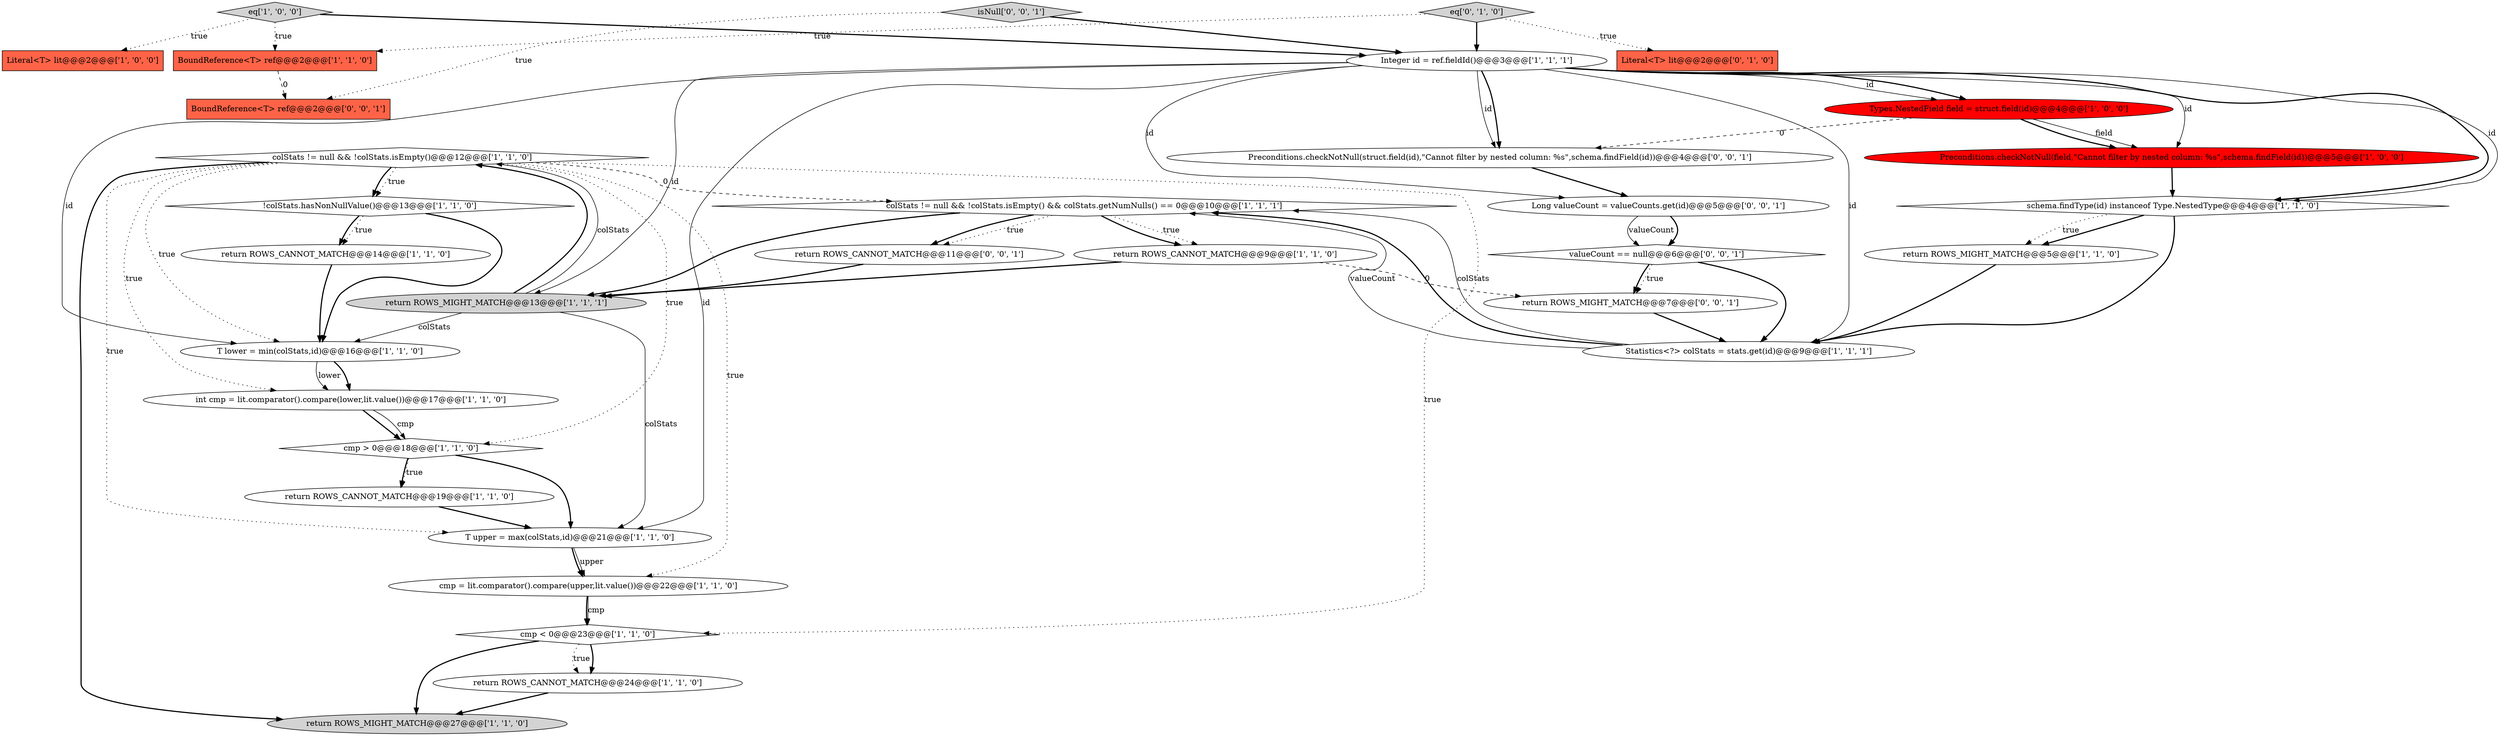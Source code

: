 digraph {
3 [style = filled, label = "int cmp = lit.comparator().compare(lower,lit.value())@@@17@@@['1', '1', '0']", fillcolor = white, shape = ellipse image = "AAA0AAABBB1BBB"];
7 [style = filled, label = "T upper = max(colStats,id)@@@21@@@['1', '1', '0']", fillcolor = white, shape = ellipse image = "AAA0AAABBB1BBB"];
23 [style = filled, label = "colStats != null && !colStats.isEmpty()@@@12@@@['1', '1', '0']", fillcolor = white, shape = diamond image = "AAA0AAABBB1BBB"];
25 [style = filled, label = "Literal<T> lit@@@2@@@['0', '1', '0']", fillcolor = tomato, shape = box image = "AAA0AAABBB2BBB"];
31 [style = filled, label = "valueCount == null@@@6@@@['0', '0', '1']", fillcolor = white, shape = diamond image = "AAA0AAABBB3BBB"];
2 [style = filled, label = "T lower = min(colStats,id)@@@16@@@['1', '1', '0']", fillcolor = white, shape = ellipse image = "AAA0AAABBB1BBB"];
28 [style = filled, label = "Preconditions.checkNotNull(struct.field(id),\"Cannot filter by nested column: %s\",schema.findField(id))@@@4@@@['0', '0', '1']", fillcolor = white, shape = ellipse image = "AAA0AAABBB3BBB"];
4 [style = filled, label = "Preconditions.checkNotNull(field,\"Cannot filter by nested column: %s\",schema.findField(id))@@@5@@@['1', '0', '0']", fillcolor = red, shape = ellipse image = "AAA1AAABBB1BBB"];
8 [style = filled, label = "cmp > 0@@@18@@@['1', '1', '0']", fillcolor = white, shape = diamond image = "AAA0AAABBB1BBB"];
26 [style = filled, label = "isNull['0', '0', '1']", fillcolor = lightgray, shape = diamond image = "AAA0AAABBB3BBB"];
27 [style = filled, label = "return ROWS_CANNOT_MATCH@@@11@@@['0', '0', '1']", fillcolor = white, shape = ellipse image = "AAA0AAABBB3BBB"];
10 [style = filled, label = "!colStats.hasNonNullValue()@@@13@@@['1', '1', '0']", fillcolor = white, shape = diamond image = "AAA0AAABBB1BBB"];
14 [style = filled, label = "colStats != null && !colStats.isEmpty() && colStats.getNumNulls() == 0@@@10@@@['1', '1', '1']", fillcolor = white, shape = diamond image = "AAA0AAABBB1BBB"];
13 [style = filled, label = "Statistics<?> colStats = stats.get(id)@@@9@@@['1', '1', '1']", fillcolor = white, shape = ellipse image = "AAA0AAABBB1BBB"];
21 [style = filled, label = "Types.NestedField field = struct.field(id)@@@4@@@['1', '0', '0']", fillcolor = red, shape = ellipse image = "AAA1AAABBB1BBB"];
19 [style = filled, label = "cmp = lit.comparator().compare(upper,lit.value())@@@22@@@['1', '1', '0']", fillcolor = white, shape = ellipse image = "AAA0AAABBB1BBB"];
20 [style = filled, label = "schema.findType(id) instanceof Type.NestedType@@@4@@@['1', '1', '0']", fillcolor = white, shape = diamond image = "AAA0AAABBB1BBB"];
1 [style = filled, label = "return ROWS_MIGHT_MATCH@@@13@@@['1', '1', '1']", fillcolor = lightgray, shape = ellipse image = "AAA0AAABBB1BBB"];
6 [style = filled, label = "eq['1', '0', '0']", fillcolor = lightgray, shape = diamond image = "AAA0AAABBB1BBB"];
24 [style = filled, label = "eq['0', '1', '0']", fillcolor = lightgray, shape = diamond image = "AAA0AAABBB2BBB"];
29 [style = filled, label = "BoundReference<T> ref@@@2@@@['0', '0', '1']", fillcolor = tomato, shape = box image = "AAA0AAABBB3BBB"];
22 [style = filled, label = "Integer id = ref.fieldId()@@@3@@@['1', '1', '1']", fillcolor = white, shape = ellipse image = "AAA0AAABBB1BBB"];
9 [style = filled, label = "return ROWS_MIGHT_MATCH@@@27@@@['1', '1', '0']", fillcolor = lightgray, shape = ellipse image = "AAA0AAABBB1BBB"];
16 [style = filled, label = "cmp < 0@@@23@@@['1', '1', '0']", fillcolor = white, shape = diamond image = "AAA0AAABBB1BBB"];
32 [style = filled, label = "return ROWS_MIGHT_MATCH@@@7@@@['0', '0', '1']", fillcolor = white, shape = ellipse image = "AAA0AAABBB3BBB"];
17 [style = filled, label = "BoundReference<T> ref@@@2@@@['1', '1', '0']", fillcolor = tomato, shape = box image = "AAA0AAABBB1BBB"];
12 [style = filled, label = "return ROWS_CANNOT_MATCH@@@9@@@['1', '1', '0']", fillcolor = white, shape = ellipse image = "AAA0AAABBB1BBB"];
0 [style = filled, label = "return ROWS_MIGHT_MATCH@@@5@@@['1', '1', '0']", fillcolor = white, shape = ellipse image = "AAA0AAABBB1BBB"];
5 [style = filled, label = "return ROWS_CANNOT_MATCH@@@19@@@['1', '1', '0']", fillcolor = white, shape = ellipse image = "AAA0AAABBB1BBB"];
18 [style = filled, label = "return ROWS_CANNOT_MATCH@@@24@@@['1', '1', '0']", fillcolor = white, shape = ellipse image = "AAA0AAABBB1BBB"];
30 [style = filled, label = "Long valueCount = valueCounts.get(id)@@@5@@@['0', '0', '1']", fillcolor = white, shape = ellipse image = "AAA0AAABBB3BBB"];
15 [style = filled, label = "return ROWS_CANNOT_MATCH@@@14@@@['1', '1', '0']", fillcolor = white, shape = ellipse image = "AAA0AAABBB1BBB"];
11 [style = filled, label = "Literal<T> lit@@@2@@@['1', '0', '0']", fillcolor = tomato, shape = box image = "AAA0AAABBB1BBB"];
22->4 [style = solid, label="id"];
23->16 [style = dotted, label="true"];
15->2 [style = bold, label=""];
16->9 [style = bold, label=""];
16->18 [style = bold, label=""];
20->13 [style = bold, label=""];
27->1 [style = bold, label=""];
10->15 [style = bold, label=""];
0->13 [style = bold, label=""];
14->12 [style = dotted, label="true"];
28->30 [style = bold, label=""];
23->8 [style = dotted, label="true"];
24->25 [style = dotted, label="true"];
6->22 [style = bold, label=""];
16->18 [style = dotted, label="true"];
21->28 [style = dashed, label="0"];
22->28 [style = solid, label="id"];
31->32 [style = bold, label=""];
13->14 [style = solid, label="colStats"];
2->3 [style = bold, label=""];
31->13 [style = bold, label=""];
20->0 [style = bold, label=""];
22->13 [style = solid, label="id"];
13->14 [style = solid, label="valueCount"];
20->0 [style = dotted, label="true"];
24->17 [style = dotted, label="true"];
22->21 [style = bold, label=""];
12->32 [style = dashed, label="0"];
22->28 [style = bold, label=""];
22->1 [style = solid, label="id"];
23->19 [style = dotted, label="true"];
7->19 [style = solid, label="upper"];
23->7 [style = dotted, label="true"];
14->27 [style = dotted, label="true"];
17->29 [style = dashed, label="0"];
12->1 [style = bold, label=""];
21->4 [style = solid, label="field"];
24->22 [style = bold, label=""];
23->2 [style = dotted, label="true"];
6->17 [style = dotted, label="true"];
14->1 [style = bold, label=""];
1->23 [style = bold, label=""];
8->7 [style = bold, label=""];
19->16 [style = bold, label=""];
26->22 [style = bold, label=""];
31->32 [style = dotted, label="true"];
10->15 [style = dotted, label="true"];
22->30 [style = solid, label="id"];
1->2 [style = solid, label="colStats"];
19->16 [style = solid, label="cmp"];
23->10 [style = dotted, label="true"];
8->5 [style = bold, label=""];
22->20 [style = bold, label=""];
22->20 [style = solid, label="id"];
8->5 [style = dotted, label="true"];
30->31 [style = bold, label=""];
22->7 [style = solid, label="id"];
3->8 [style = bold, label=""];
14->12 [style = bold, label=""];
3->8 [style = solid, label="cmp"];
2->3 [style = solid, label="lower"];
4->20 [style = bold, label=""];
23->10 [style = bold, label=""];
18->9 [style = bold, label=""];
23->3 [style = dotted, label="true"];
5->7 [style = bold, label=""];
26->29 [style = dotted, label="true"];
10->2 [style = bold, label=""];
1->23 [style = solid, label="colStats"];
14->27 [style = bold, label=""];
6->11 [style = dotted, label="true"];
1->7 [style = solid, label="colStats"];
32->13 [style = bold, label=""];
23->9 [style = bold, label=""];
7->19 [style = bold, label=""];
30->31 [style = solid, label="valueCount"];
13->14 [style = bold, label=""];
22->2 [style = solid, label="id"];
21->4 [style = bold, label=""];
23->14 [style = dashed, label="0"];
22->21 [style = solid, label="id"];
}

